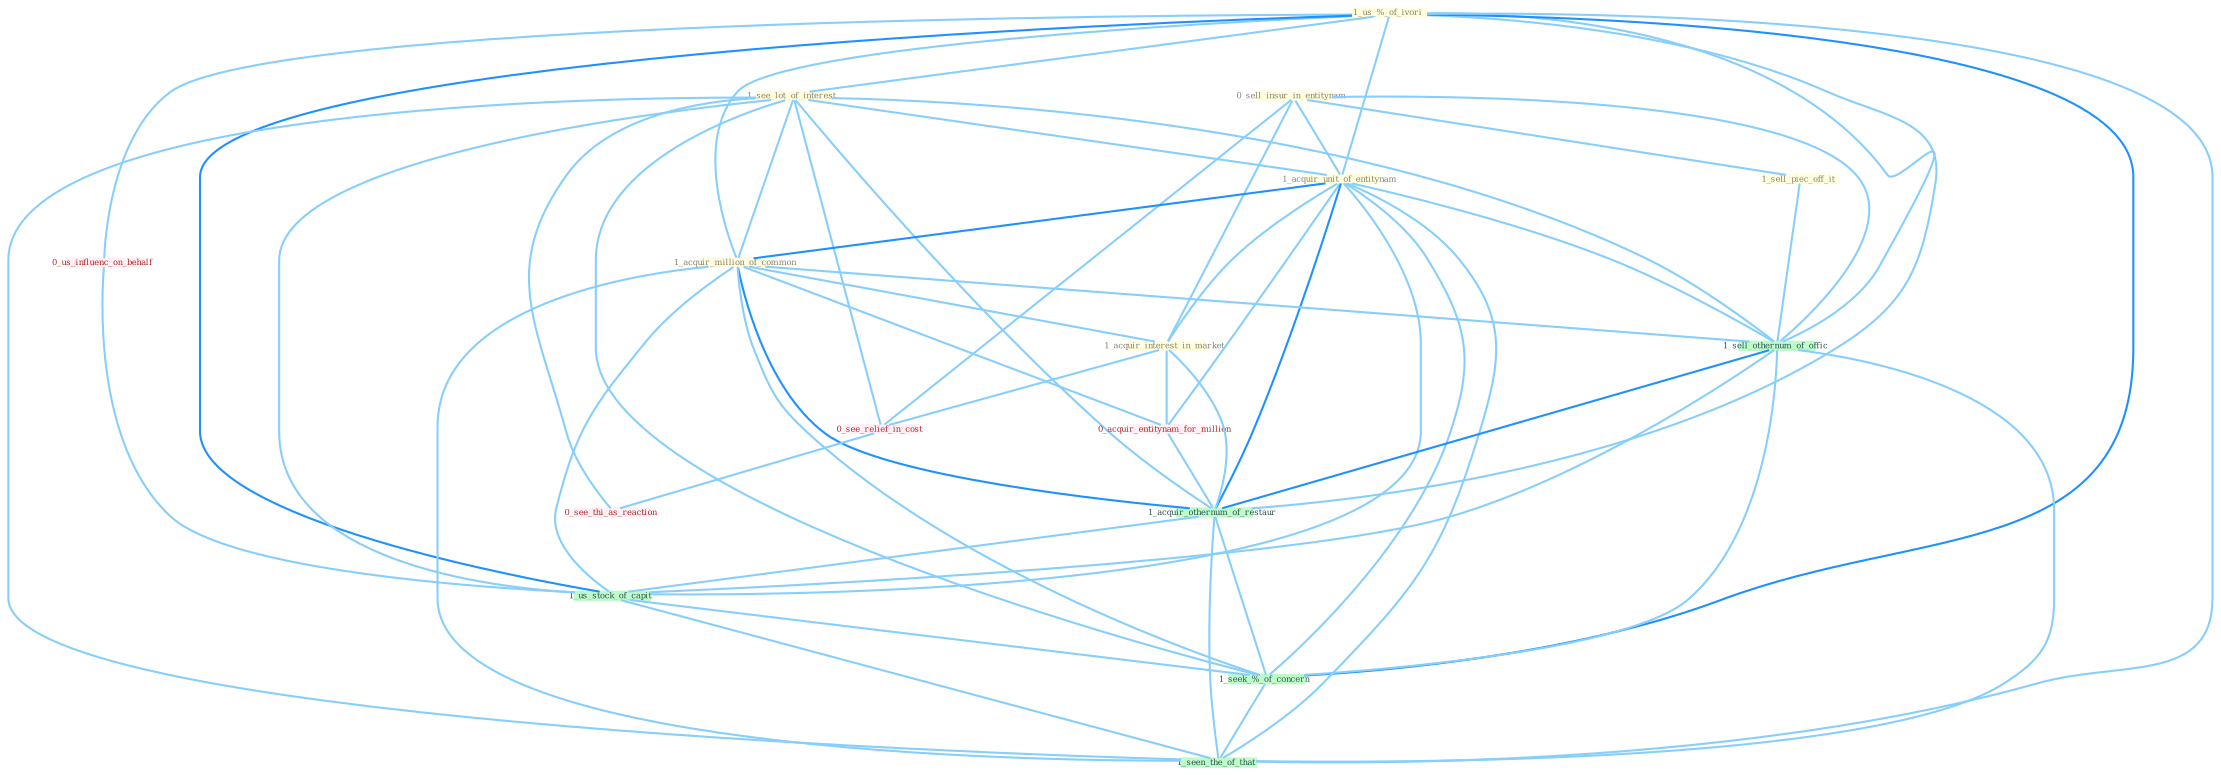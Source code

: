 Graph G{ 
    node
    [shape=polygon,style=filled,width=.5,height=.06,color="#BDFCC9",fixedsize=true,fontsize=4,
    fontcolor="#2f4f4f"];
    {node
    [color="#ffffe0", fontcolor="#8b7d6b"] "1_us_%_of_ivori " "1_see_lot_of_interest " "0_sell_insur_in_entitynam " "1_sell_piec_off_it " "1_acquir_unit_of_entitynam " "1_acquir_million_of_common " "1_acquir_interest_in_market "}
{node [color="#fff0f5", fontcolor="#b22222"] "0_acquir_entitynam_for_million " "0_us_influenc_on_behalf " "0_see_relief_in_cost " "0_see_thi_as_reaction "}
edge [color="#B0E2FF"];

	"1_us_%_of_ivori " -- "1_see_lot_of_interest " [w="1", color="#87cefa" ];
	"1_us_%_of_ivori " -- "1_acquir_unit_of_entitynam " [w="1", color="#87cefa" ];
	"1_us_%_of_ivori " -- "1_acquir_million_of_common " [w="1", color="#87cefa" ];
	"1_us_%_of_ivori " -- "1_sell_othernum_of_offic " [w="1", color="#87cefa" ];
	"1_us_%_of_ivori " -- "0_us_influenc_on_behalf " [w="1", color="#87cefa" ];
	"1_us_%_of_ivori " -- "1_acquir_othernum_of_restaur " [w="1", color="#87cefa" ];
	"1_us_%_of_ivori " -- "1_us_stock_of_capit " [w="2", color="#1e90ff" , len=0.8];
	"1_us_%_of_ivori " -- "1_seek_%_of_concern " [w="2", color="#1e90ff" , len=0.8];
	"1_us_%_of_ivori " -- "1_seen_the_of_that " [w="1", color="#87cefa" ];
	"1_see_lot_of_interest " -- "1_acquir_unit_of_entitynam " [w="1", color="#87cefa" ];
	"1_see_lot_of_interest " -- "1_acquir_million_of_common " [w="1", color="#87cefa" ];
	"1_see_lot_of_interest " -- "1_sell_othernum_of_offic " [w="1", color="#87cefa" ];
	"1_see_lot_of_interest " -- "0_see_relief_in_cost " [w="1", color="#87cefa" ];
	"1_see_lot_of_interest " -- "0_see_thi_as_reaction " [w="1", color="#87cefa" ];
	"1_see_lot_of_interest " -- "1_acquir_othernum_of_restaur " [w="1", color="#87cefa" ];
	"1_see_lot_of_interest " -- "1_us_stock_of_capit " [w="1", color="#87cefa" ];
	"1_see_lot_of_interest " -- "1_seek_%_of_concern " [w="1", color="#87cefa" ];
	"1_see_lot_of_interest " -- "1_seen_the_of_that " [w="1", color="#87cefa" ];
	"0_sell_insur_in_entitynam " -- "1_sell_piec_off_it " [w="1", color="#87cefa" ];
	"0_sell_insur_in_entitynam " -- "1_acquir_unit_of_entitynam " [w="1", color="#87cefa" ];
	"0_sell_insur_in_entitynam " -- "1_acquir_interest_in_market " [w="1", color="#87cefa" ];
	"0_sell_insur_in_entitynam " -- "1_sell_othernum_of_offic " [w="1", color="#87cefa" ];
	"0_sell_insur_in_entitynam " -- "0_see_relief_in_cost " [w="1", color="#87cefa" ];
	"1_sell_piec_off_it " -- "1_sell_othernum_of_offic " [w="1", color="#87cefa" ];
	"1_acquir_unit_of_entitynam " -- "1_acquir_million_of_common " [w="2", color="#1e90ff" , len=0.8];
	"1_acquir_unit_of_entitynam " -- "1_acquir_interest_in_market " [w="1", color="#87cefa" ];
	"1_acquir_unit_of_entitynam " -- "0_acquir_entitynam_for_million " [w="1", color="#87cefa" ];
	"1_acquir_unit_of_entitynam " -- "1_sell_othernum_of_offic " [w="1", color="#87cefa" ];
	"1_acquir_unit_of_entitynam " -- "1_acquir_othernum_of_restaur " [w="2", color="#1e90ff" , len=0.8];
	"1_acquir_unit_of_entitynam " -- "1_us_stock_of_capit " [w="1", color="#87cefa" ];
	"1_acquir_unit_of_entitynam " -- "1_seek_%_of_concern " [w="1", color="#87cefa" ];
	"1_acquir_unit_of_entitynam " -- "1_seen_the_of_that " [w="1", color="#87cefa" ];
	"1_acquir_million_of_common " -- "1_acquir_interest_in_market " [w="1", color="#87cefa" ];
	"1_acquir_million_of_common " -- "0_acquir_entitynam_for_million " [w="1", color="#87cefa" ];
	"1_acquir_million_of_common " -- "1_sell_othernum_of_offic " [w="1", color="#87cefa" ];
	"1_acquir_million_of_common " -- "1_acquir_othernum_of_restaur " [w="2", color="#1e90ff" , len=0.8];
	"1_acquir_million_of_common " -- "1_us_stock_of_capit " [w="1", color="#87cefa" ];
	"1_acquir_million_of_common " -- "1_seek_%_of_concern " [w="1", color="#87cefa" ];
	"1_acquir_million_of_common " -- "1_seen_the_of_that " [w="1", color="#87cefa" ];
	"1_acquir_interest_in_market " -- "0_acquir_entitynam_for_million " [w="1", color="#87cefa" ];
	"1_acquir_interest_in_market " -- "0_see_relief_in_cost " [w="1", color="#87cefa" ];
	"1_acquir_interest_in_market " -- "1_acquir_othernum_of_restaur " [w="1", color="#87cefa" ];
	"0_acquir_entitynam_for_million " -- "1_acquir_othernum_of_restaur " [w="1", color="#87cefa" ];
	"1_sell_othernum_of_offic " -- "1_acquir_othernum_of_restaur " [w="2", color="#1e90ff" , len=0.8];
	"1_sell_othernum_of_offic " -- "1_us_stock_of_capit " [w="1", color="#87cefa" ];
	"1_sell_othernum_of_offic " -- "1_seek_%_of_concern " [w="1", color="#87cefa" ];
	"1_sell_othernum_of_offic " -- "1_seen_the_of_that " [w="1", color="#87cefa" ];
	"0_us_influenc_on_behalf " -- "1_us_stock_of_capit " [w="1", color="#87cefa" ];
	"0_see_relief_in_cost " -- "0_see_thi_as_reaction " [w="1", color="#87cefa" ];
	"1_acquir_othernum_of_restaur " -- "1_us_stock_of_capit " [w="1", color="#87cefa" ];
	"1_acquir_othernum_of_restaur " -- "1_seek_%_of_concern " [w="1", color="#87cefa" ];
	"1_acquir_othernum_of_restaur " -- "1_seen_the_of_that " [w="1", color="#87cefa" ];
	"1_us_stock_of_capit " -- "1_seek_%_of_concern " [w="1", color="#87cefa" ];
	"1_us_stock_of_capit " -- "1_seen_the_of_that " [w="1", color="#87cefa" ];
	"1_seek_%_of_concern " -- "1_seen_the_of_that " [w="1", color="#87cefa" ];
}